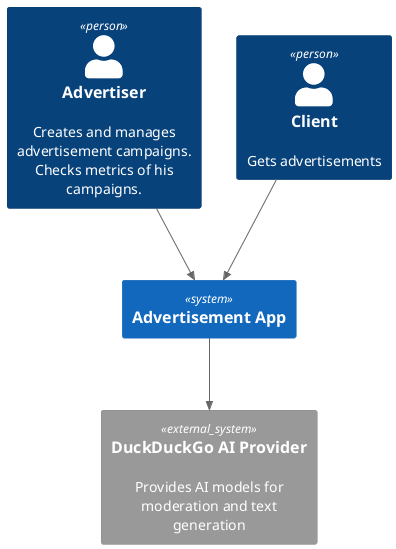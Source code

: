 @startuml
!include <C4/C4_Context>
Person(Advertiser, "Advertiser", "Creates and manages advertisement campaigns.\nChecks metrics of his campaigns.",$tags="")

Person(Client, "Client", "Gets advertisements",$tags="")

System(Advertisement_App, "Advertisement App", "",$tags="")

System_Ext(DuckDuckGo_AI_Provider, "DuckDuckGo AI Provider", "Provides AI models for moderation and text generation",$tags="")

Rel(Advertiser, Advertisement_App, "","")

Rel(Client, Advertisement_App, "","")

Rel(Advertisement_App, DuckDuckGo_AI_Provider, "","")
@enduml
